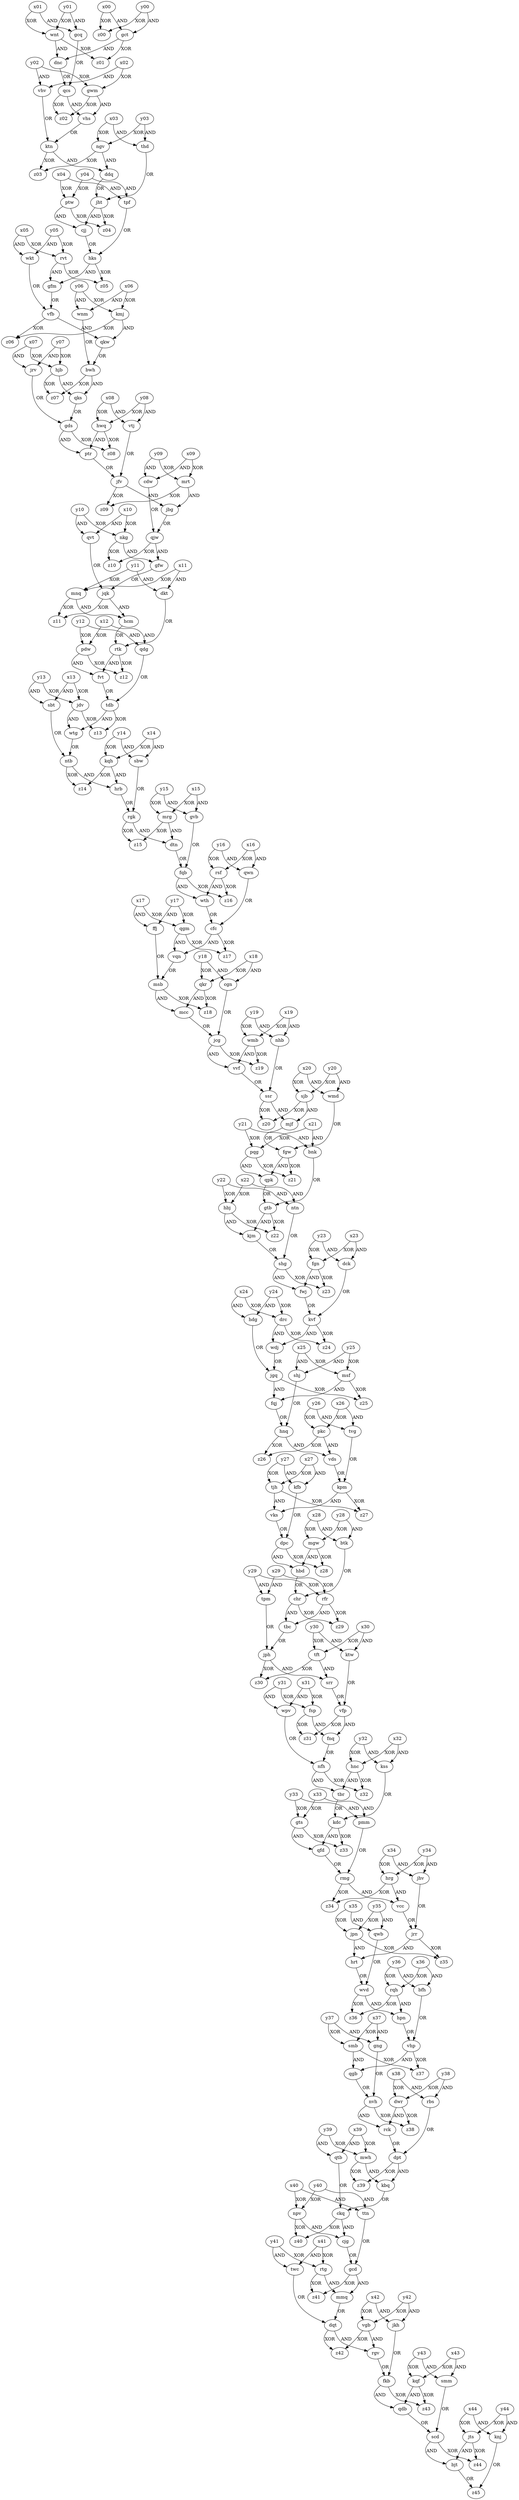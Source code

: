 strict digraph {
   wmd -> fgw [label=OR]
   mjf -> fgw [label=OR]
   vfp -> fnq [label=AND]
   fsp -> fnq [label=AND]
   x19 -> nhb [label=AND]
   y19 -> nhb [label=AND]
   jht -> z04 [label=XOR]
   ptw -> z04 [label=XOR]
   ffj -> msb [label=OR]
   vqn -> msb [label=OR]
   y23 -> dck [label=AND]
   x23 -> dck [label=AND]
   tft -> srr [label=AND]
   jph -> srr [label=AND]
   rtk -> fvt [label=AND]
   pdw -> fvt [label=AND]
   jrv -> gds [label=OR]
   qks -> gds [label=OR]
   dqt -> rgv [label=AND]
   vgb -> rgv [label=AND]
   x21 -> bnk [label=AND]
   y21 -> bnk [label=AND]
   chr -> z29 [label=XOR]
   rfr -> z29 [label=XOR]
   jkh -> fkb [label=OR]
   rgv -> fkb [label=OR]
   jgq -> z25 [label=XOR]
   msf -> z25 [label=XOR]
   y09 -> mrt [label=XOR]
   x09 -> mrt [label=XOR]
   vtj -> jfv [label=OR]
   ptr -> jfv [label=OR]
   cfc -> vqn [label=AND]
   qgm -> vqn [label=AND]
   tpm -> jph [label=OR]
   tbc -> jph [label=OR]
   rvt -> z05 [label=XOR]
   hks -> z05 [label=XOR]
   x05 -> rvt [label=XOR]
   y05 -> rvt [label=XOR]
   y20 -> wmd [label=AND]
   x20 -> wmd [label=AND]
   y38 -> rbs [label=AND]
   x38 -> rbs [label=AND]
   x09 -> cdw [label=AND]
   y09 -> cdw [label=AND]
   twc -> dqt [label=OR]
   mmq -> dqt [label=OR]
   bwh -> z07 [label=XOR]
   hjb -> z07 [label=XOR]
   y34 -> hrg [label=XOR]
   x34 -> hrg [label=XOR]
   wnt -> z01 [label=XOR]
   gct -> z01 [label=XOR]
   rfr -> tbc [label=AND]
   chr -> tbc [label=AND]
   mrt -> jbg [label=AND]
   jfv -> jbg [label=AND]
   gfm -> vfb [label=OR]
   wkt -> vfb [label=OR]
   x07 -> hjb [label=XOR]
   y07 -> hjb [label=XOR]
   gtb -> z22 [label=XOR]
   hbj -> z22 [label=XOR]
   x26 -> pkc [label=XOR]
   y26 -> pkc [label=XOR]
   x32 -> kss [label=AND]
   y32 -> kss [label=AND]
   jgq -> fqj [label=AND]
   msf -> fqj [label=AND]
   tvg -> kpm [label=OR]
   vds -> kpm [label=OR]
   mgw -> z28 [label=XOR]
   dpc -> z28 [label=XOR]
   x38 -> dwr [label=XOR]
   y38 -> dwr [label=XOR]
   kqf -> qdb [label=AND]
   fkb -> qdb [label=AND]
   y31 -> wpv [label=AND]
   x31 -> wpv [label=AND]
   vcc -> jrr [label=OR]
   jhv -> jrr [label=OR]
   x27 -> tjh [label=XOR]
   y27 -> tjh [label=XOR]
   x37 -> gng [label=AND]
   y37 -> gng [label=AND]
   x29 -> rfr [label=XOR]
   y29 -> rfr [label=XOR]
   rmg -> z34 [label=XOR]
   hrg -> z34 [label=XOR]
   jdv -> z13 [label=XOR]
   tdb -> z13 [label=XOR]
   drc -> z24 [label=XOR]
   kvf -> z24 [label=XOR]
   bnk -> gtb [label=OR]
   qpk -> gtb [label=OR]
   dpc -> hbd [label=AND]
   mgw -> hbd [label=AND]
   qjw -> z10 [label=XOR]
   nkg -> z10 [label=XOR]
   tpf -> hks [label=OR]
   cjj -> hks [label=OR]
   rgk -> z15 [label=XOR]
   mrg -> z15 [label=XOR]
   dwr -> z38 [label=XOR]
   nvh -> z38 [label=XOR]
   mrg -> dtn [label=AND]
   rgk -> dtn [label=AND]
   y15 -> mrg [label=XOR]
   x15 -> mrg [label=XOR]
   mwh -> kbq [label=AND]
   dpt -> kbq [label=AND]
   x28 -> mgw [label=XOR]
   y28 -> mgw [label=XOR]
   jrr -> hrt [label=AND]
   jpn -> hrt [label=AND]
   x33 -> gts [label=XOR]
   y33 -> gts [label=XOR]
   y06 -> kmj [label=XOR]
   x06 -> kmj [label=XOR]
   pkc -> z26 [label=XOR]
   hnq -> z26 [label=XOR]
   qvt -> jqk [label=OR]
   gfw -> jqk [label=OR]
   y18 -> qkr [label=XOR]
   x18 -> qkr [label=XOR]
   x22 -> hbj [label=XOR]
   y22 -> hbj [label=XOR]
   kdc -> z33 [label=XOR]
   gts -> z33 [label=XOR]
   sjb -> z20 [label=XOR]
   ssr -> z20 [label=XOR]
   x29 -> tpm [label=AND]
   y29 -> tpm [label=AND]
   x21 -> pqg [label=XOR]
   y21 -> pqg [label=XOR]
   y41 -> twc [label=AND]
   x41 -> twc [label=AND]
   cfc -> z17 [label=XOR]
   qgm -> z17 [label=XOR]
   qdg -> tdb [label=OR]
   fvt -> tdb [label=OR]
   fnq -> nfh [label=OR]
   wpv -> nfh [label=OR]
   x32 -> hnc [label=XOR]
   y32 -> hnc [label=XOR]
   fgn -> z23 [label=XOR]
   shg -> z23 [label=XOR]
   y11 -> mnq [label=XOR]
   x11 -> mnq [label=XOR]
   pkc -> vds [label=AND]
   hnq -> vds [label=AND]
   hwq -> z08 [label=XOR]
   gds -> z08 [label=XOR]
   cdw -> qjw [label=OR]
   jbg -> qjw [label=OR]
   y24 -> hdg [label=AND]
   x24 -> hdg [label=AND]
   rqh -> hpn [label=AND]
   wvd -> hpn [label=AND]
   kqf -> z43 [label=XOR]
   fkb -> z43 [label=XOR]
   npv -> cjg [label=AND]
   ckq -> cjg [label=AND]
   jcg -> z19 [label=XOR]
   wmb -> z19 [label=XOR]
   srr -> vfp [label=OR]
   ktw -> vfp [label=OR]
   x11 -> dkt [label=AND]
   y11 -> dkt [label=AND]
   kvf -> wdj [label=AND]
   drc -> wdj [label=AND]
   nvh -> rck [label=AND]
   dwr -> rck [label=AND]
   rck -> dpt [label=OR]
   rbs -> dpt [label=OR]
   x14 -> sbw [label=AND]
   y14 -> sbw [label=AND]
   fsp -> z31 [label=XOR]
   vfp -> z31 [label=XOR]
   y08 -> hwq [label=XOR]
   x08 -> hwq [label=XOR]
   y35 -> jpn [label=XOR]
   x35 -> jpn [label=XOR]
   cjg -> gcd [label=OR]
   ttn -> gcd [label=OR]
   kqh -> hrb [label=AND]
   ntb -> hrb [label=AND]
   hbd -> chr [label=OR]
   btk -> chr [label=OR]
   dtn -> fqb [label=OR]
   gvb -> fqb [label=OR]
   tjh -> vks [label=AND]
   kpm -> vks [label=AND]
   wnt -> dnc [label=AND]
   gct -> dnc [label=AND]
   y39 -> mwh [label=XOR]
   x39 -> mwh [label=XOR]
   y40 -> ttn [label=AND]
   x40 -> ttn [label=AND]
   rmg -> vcc [label=AND]
   hrg -> vcc [label=AND]
   smm -> scd [label=OR]
   qdb -> scd [label=OR]
   hnc -> tbr [label=AND]
   nfh -> tbr [label=AND]
   x36 -> rqh [label=XOR]
   y36 -> rqh [label=XOR]
   x42 -> vgb [label=XOR]
   y42 -> vgb [label=XOR]
   dkt -> rtk [label=OR]
   hcm -> rtk [label=OR]
   y17 -> qgm [label=XOR]
   x17 -> qgm [label=XOR]
   dck -> kvf [label=OR]
   fwj -> kvf [label=OR]
   x17 -> ffj [label=AND]
   y17 -> ffj [label=AND]
   x30 -> ktw [label=AND]
   y30 -> ktw [label=AND]
   shg -> fwj [label=AND]
   fgn -> fwj [label=AND]
   y37 -> smb [label=XOR]
   x37 -> smb [label=XOR]
   nfh -> z32 [label=XOR]
   hnc -> z32 [label=XOR]
   sbw -> rgk [label=OR]
   hrb -> rgk [label=OR]
   vhv -> ktn [label=OR]
   vhs -> ktn [label=OR]
   y05 -> wkt [label=AND]
   x05 -> wkt [label=AND]
   scd -> z44 [label=XOR]
   jts -> z44 [label=XOR]
   hks -> gfm [label=AND]
   rvt -> gfm [label=AND]
   x01 -> gcq [label=AND]
   y01 -> gcq [label=AND]
   hjb -> qks [label=AND]
   bwh -> qks [label=AND]
   gng -> nvh [label=OR]
   qgb -> nvh [label=OR]
   hwq -> ptr [label=AND]
   gds -> ptr [label=AND]
   x40 -> npv [label=XOR]
   y40 -> npv [label=XOR]
   nkg -> gfw [label=AND]
   qjw -> gfw [label=AND]
   x19 -> wmb [label=XOR]
   y19 -> wmb [label=XOR]
   fqj -> hnq [label=OR]
   shj -> hnq [label=OR]
   y15 -> gvb [label=AND]
   x15 -> gvb [label=AND]
   rtg -> z41 [label=XOR]
   gcd -> z41 [label=XOR]
   vgb -> z42 [label=XOR]
   dqt -> z42 [label=XOR]
   dpt -> z39 [label=XOR]
   mwh -> z39 [label=XOR]
   x39 -> qtb [label=AND]
   y39 -> qtb [label=AND]
   wth -> cfc [label=OR]
   qwn -> cfc [label=OR]
   fgw -> z21 [label=XOR]
   pqg -> z21 [label=XOR]
   jph -> z30 [label=XOR]
   tft -> z30 [label=XOR]
   x14 -> kqh [label=XOR]
   y14 -> kqh [label=XOR]
   kmj -> z06 [label=XOR]
   vfb -> z06 [label=XOR]
   x27 -> kfb [label=AND]
   y27 -> kfb [label=AND]
   msb -> z18 [label=XOR]
   qkr -> z18 [label=XOR]
   y10 -> nkg [label=XOR]
   x10 -> nkg [label=XOR]
   msb -> mcc [label=AND]
   qkr -> mcc [label=AND]
   kss -> kdc [label=OR]
   tbr -> kdc [label=OR]
   ngv -> ddq [label=AND]
   ktn -> ddq [label=AND]
   qcs -> z02 [label=XOR]
   gwm -> z02 [label=XOR]
   sjb -> mjf [label=AND]
   ssr -> mjf [label=AND]
   gcd -> mmq [label=AND]
   rtg -> mmq [label=AND]
   wmb -> vvf [label=AND]
   jcg -> vvf [label=AND]
   x31 -> fsp [label=XOR]
   y31 -> fsp [label=XOR]
   x43 -> smm [label=AND]
   y43 -> smm [label=AND]
   wvd -> z36 [label=XOR]
   rqh -> z36 [label=XOR]
   ckq -> z40 [label=XOR]
   npv -> z40 [label=XOR]
   jrr -> z35 [label=XOR]
   jpn -> z35 [label=XOR]
   qkw -> bwh [label=OR]
   wnm -> bwh [label=OR]
   x12 -> qdg [label=AND]
   y12 -> qdg [label=AND]
   y02 -> vhv [label=AND]
   x02 -> vhv [label=AND]
   y07 -> jrv [label=AND]
   x07 -> jrv [label=AND]
   gtb -> kjm [label=AND]
   hbj -> kjm [label=AND]
   y20 -> sjb [label=XOR]
   x20 -> sjb [label=XOR]
   qfd -> rmg [label=OR]
   pmm -> rmg [label=OR]
   y02 -> gwm [label=XOR]
   x02 -> gwm [label=XOR]
   mcc -> jcg [label=OR]
   cgn -> jcg [label=OR]
   x36 -> bfh [label=AND]
   y36 -> bfh [label=AND]
   x06 -> wnm [label=AND]
   y06 -> wnm [label=AND]
   jqk -> hcm [label=AND]
   mnq -> hcm [label=AND]
   y44 -> knj [label=AND]
   x44 -> knj [label=AND]
   jqk -> z11 [label=XOR]
   mnq -> z11 [label=XOR]
   bfh -> vhp [label=OR]
   hpn -> vhp [label=OR]
   scd -> bjt [label=AND]
   jts -> bjt [label=AND]
   ntb -> z14 [label=XOR]
   kqh -> z14 [label=XOR]
   y04 -> tpf [label=AND]
   x04 -> tpf [label=AND]
   x00 -> z00 [label=XOR]
   y00 -> z00 [label=XOR]
   ntn -> shg [label=OR]
   kjm -> shg [label=OR]
   y01 -> wnt [label=XOR]
   x01 -> wnt [label=XOR]
   qcs -> vhs [label=AND]
   gwm -> vhs [label=AND]
   y42 -> jkh [label=AND]
   x42 -> jkh [label=AND]
   x00 -> gct [label=AND]
   y00 -> gct [label=AND]
   y16 -> rsf [label=XOR]
   x16 -> rsf [label=XOR]
   x03 -> ngv [label=XOR]
   y03 -> ngv [label=XOR]
   jht -> cjj [label=AND]
   ptw -> cjj [label=AND]
   smb -> z37 [label=XOR]
   vhp -> z37 [label=XOR]
   knj -> z45 [label=OR]
   bjt -> z45 [label=OR]
   x03 -> thd [label=AND]
   y03 -> thd [label=AND]
   y41 -> rtg [label=XOR]
   x41 -> rtg [label=XOR]
   y34 -> jhv [label=AND]
   x34 -> jhv [label=AND]
   fqb -> wth [label=AND]
   rsf -> wth [label=AND]
   x23 -> fgn [label=XOR]
   y23 -> fgn [label=XOR]
   ngv -> z03 [label=XOR]
   ktn -> z03 [label=XOR]
   kpm -> z27 [label=XOR]
   tjh -> z27 [label=XOR]
   y08 -> vtj [label=AND]
   x08 -> vtj [label=AND]
   fgw -> qpk [label=AND]
   pqg -> qpk [label=AND]
   vks -> dpc [label=OR]
   kfb -> dpc [label=OR]
   tdb -> wtg [label=AND]
   jdv -> wtg [label=AND]
   y43 -> kqf [label=XOR]
   x43 -> kqf [label=XOR]
   rsf -> z16 [label=XOR]
   fqb -> z16 [label=XOR]
   x13 -> jdv [label=XOR]
   y13 -> jdv [label=XOR]
   kbq -> ckq [label=OR]
   qtb -> ckq [label=OR]
   x33 -> pmm [label=AND]
   y33 -> pmm [label=AND]
   sbt -> ntb [label=OR]
   wtg -> ntb [label=OR]
   pdw -> z12 [label=XOR]
   rtk -> z12 [label=XOR]
   kdc -> qfd [label=AND]
   gts -> qfd [label=AND]
   kmj -> qkw [label=AND]
   vfb -> qkw [label=AND]
   x13 -> sbt [label=AND]
   y13 -> sbt [label=AND]
   x28 -> btk [label=AND]
   y28 -> btk [label=AND]
   y44 -> jts [label=XOR]
   x44 -> jts [label=XOR]
   y22 -> ntn [label=AND]
   x22 -> ntn [label=AND]
   y04 -> ptw [label=XOR]
   x04 -> ptw [label=XOR]
   x24 -> drc [label=XOR]
   y24 -> drc [label=XOR]
   gcq -> qcs [label=OR]
   dnc -> qcs [label=OR]
   x30 -> tft [label=XOR]
   y30 -> tft [label=XOR]
   x12 -> pdw [label=XOR]
   y12 -> pdw [label=XOR]
   qwb -> wvd [label=OR]
   hrt -> wvd [label=OR]
   thd -> jht [label=OR]
   ddq -> jht [label=OR]
   mrt -> z09 [label=XOR]
   jfv -> z09 [label=XOR]
   y18 -> cgn [label=AND]
   x18 -> cgn [label=AND]
   vhp -> qgb [label=AND]
   smb -> qgb [label=AND]
   x10 -> qvt [label=AND]
   y10 -> qvt [label=AND]
   nhb -> ssr [label=OR]
   vvf -> ssr [label=OR]
   y26 -> tvg [label=AND]
   x26 -> tvg [label=AND]
   x25 -> shj [label=AND]
   y25 -> shj [label=AND]
   y35 -> qwb [label=AND]
   x35 -> qwb [label=AND]
   y25 -> msf [label=XOR]
   x25 -> msf [label=XOR]
   hdg -> jgq [label=OR]
   wdj -> jgq [label=OR]
   x16 -> qwn [label=AND]
   y16 -> qwn [label=AND]
}
